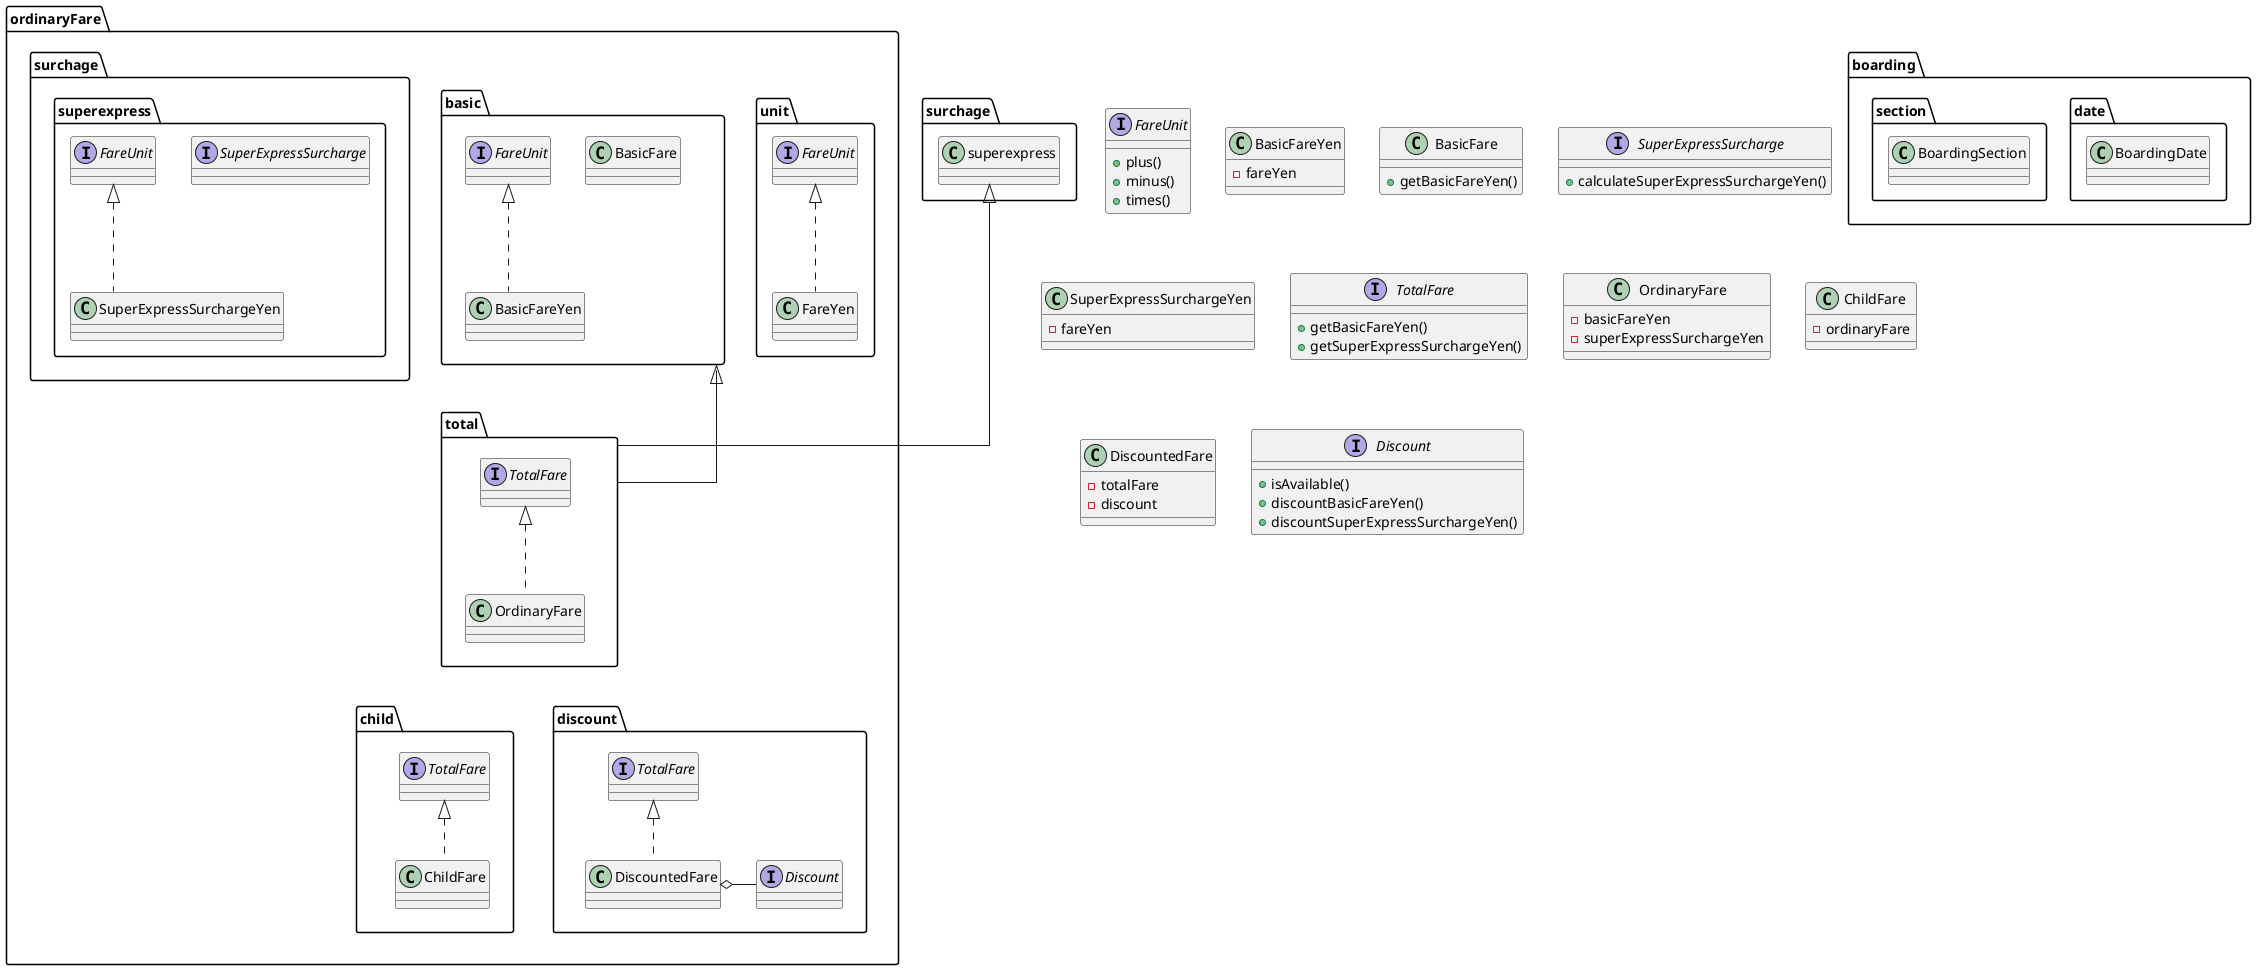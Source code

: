 @startuml
skinparam linetype ortho

package boarding {
    package date {
        class BoardingDate
    }
    package section {
        class BoardingSection
    }
}

package ordinaryFare {
    package unit {
        interface FareUnit
        class FareYen implements FareUnit
    }

    package total {
        interface TotalFare
        class OrdinaryFare implements TotalFare
    }

    package basic {
        class BasicFare
        class BasicFareYen implements FareUnit
    }
    package surchage.superexpress {
        interface SuperExpressSurcharge
        class SuperExpressSurchargeYen implements FareUnit
    }

    package child {
        class ChildFare implements TotalFare
    }

    package discount {
        class DiscountedFare implements TotalFare
        interface Discount
    }
}


basic <|--- total
surchage.superexpress <|--- total

DiscountedFare o- Discount

total -[hidden]-- child
total -[hidden]-- discount



interface FareUnit {
    + plus()
    + minus()
    + times()
}

class BasicFareYen {
    - fareYen
}

class BasicFare {
    + getBasicFareYen()
}

interface SuperExpressSurcharge {
    + calculateSuperExpressSurchargeYen()
}

class SuperExpressSurchargeYen {
    - fareYen
}

interface TotalFare {
    + getBasicFareYen()
    + getSuperExpressSurchargeYen()
}

class OrdinaryFare {
    - basicFareYen
    - superExpressSurchargeYen
}


class ChildFare {
    - ordinaryFare
}

class DiscountedFare {
    - totalFare
    - discount
}

interface Discount {
    + isAvailable()
    + discountBasicFareYen()
    + discountSuperExpressSurchargeYen()
}

@enduml